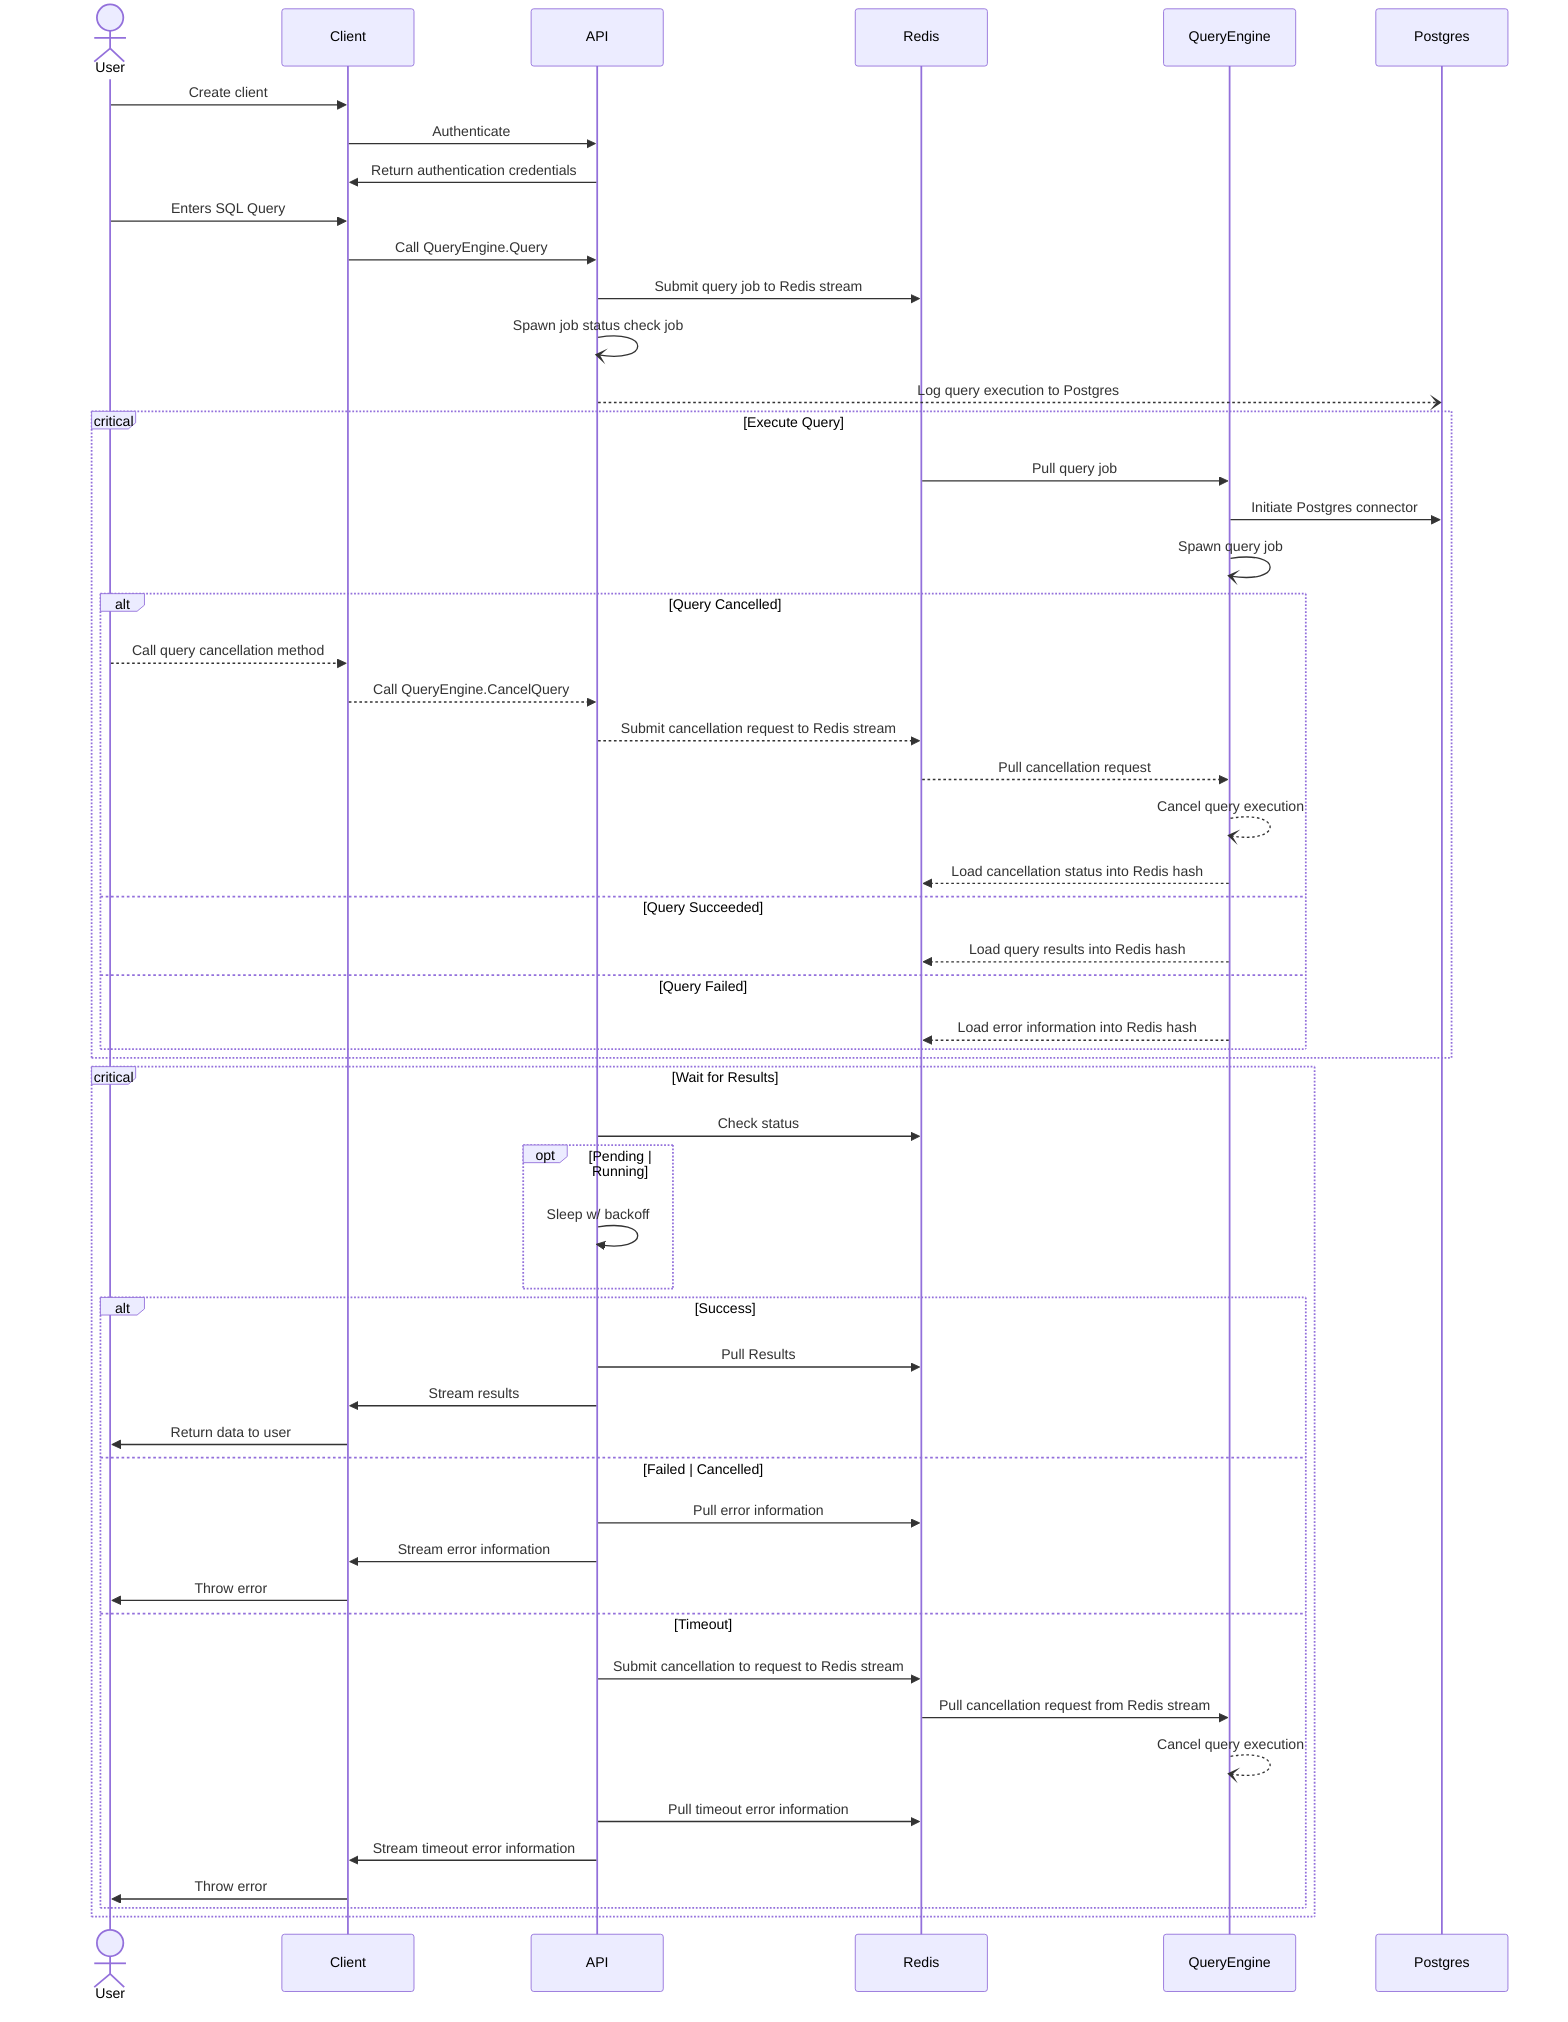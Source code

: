 sequenceDiagram
    actor User
    participant Client
    participant API
    participant Redis
    participant QueryEngine
    participant Postgres

    User->>Client: Create client
    Client->>API: Authenticate
    API->>Client: Return authentication credentials
    User->>Client: Enters SQL Query

    Client->>API: Call QueryEngine.Query
    API->>Redis: Submit query job to Redis stream
    API-)API: Spawn job status check job
    API--)Postgres: Log query execution to Postgres

    critical Execute Query
        Redis->>QueryEngine: Pull query job
        QueryEngine->>Postgres: Initiate Postgres connector
        QueryEngine-)QueryEngine: Spawn query job
        
        alt Query Cancelled
            User-->>Client: Call query cancellation method
            Client-->>API: Call QueryEngine.CancelQuery
            API-->>Redis: Submit cancellation request to Redis stream
            Redis-->>QueryEngine: Pull cancellation request
            QueryEngine--)QueryEngine: Cancel query execution
            QueryEngine-->>Redis: Load cancellation status into Redis hash
        else Query Succeeded
            QueryEngine-->>Redis: Load query results into Redis hash
        else Query Failed
            QueryEngine-->>Redis: Load error information into Redis hash
        end
    end

    critical Wait for Results
        API->>Redis: Check status
        opt Pending | Running
            API->>API: Sleep w/ backoff
        end
        alt Success
            API->>Redis: Pull Results
            API->>Client: Stream results
            Client->>User: Return data to user
        else Failed | Cancelled
            API->>Redis: Pull error information
            API->>Client: Stream error information
            Client->>User: Throw error
        else Timeout
            API->>Redis: Submit cancellation to request to Redis stream
            Redis->>QueryEngine: Pull cancellation request from Redis stream
            QueryEngine--)QueryEngine: Cancel query execution
            API->>Redis: Pull timeout error information
            API->>Client: Stream timeout error information
            Client->>User: Throw error
        end
    end